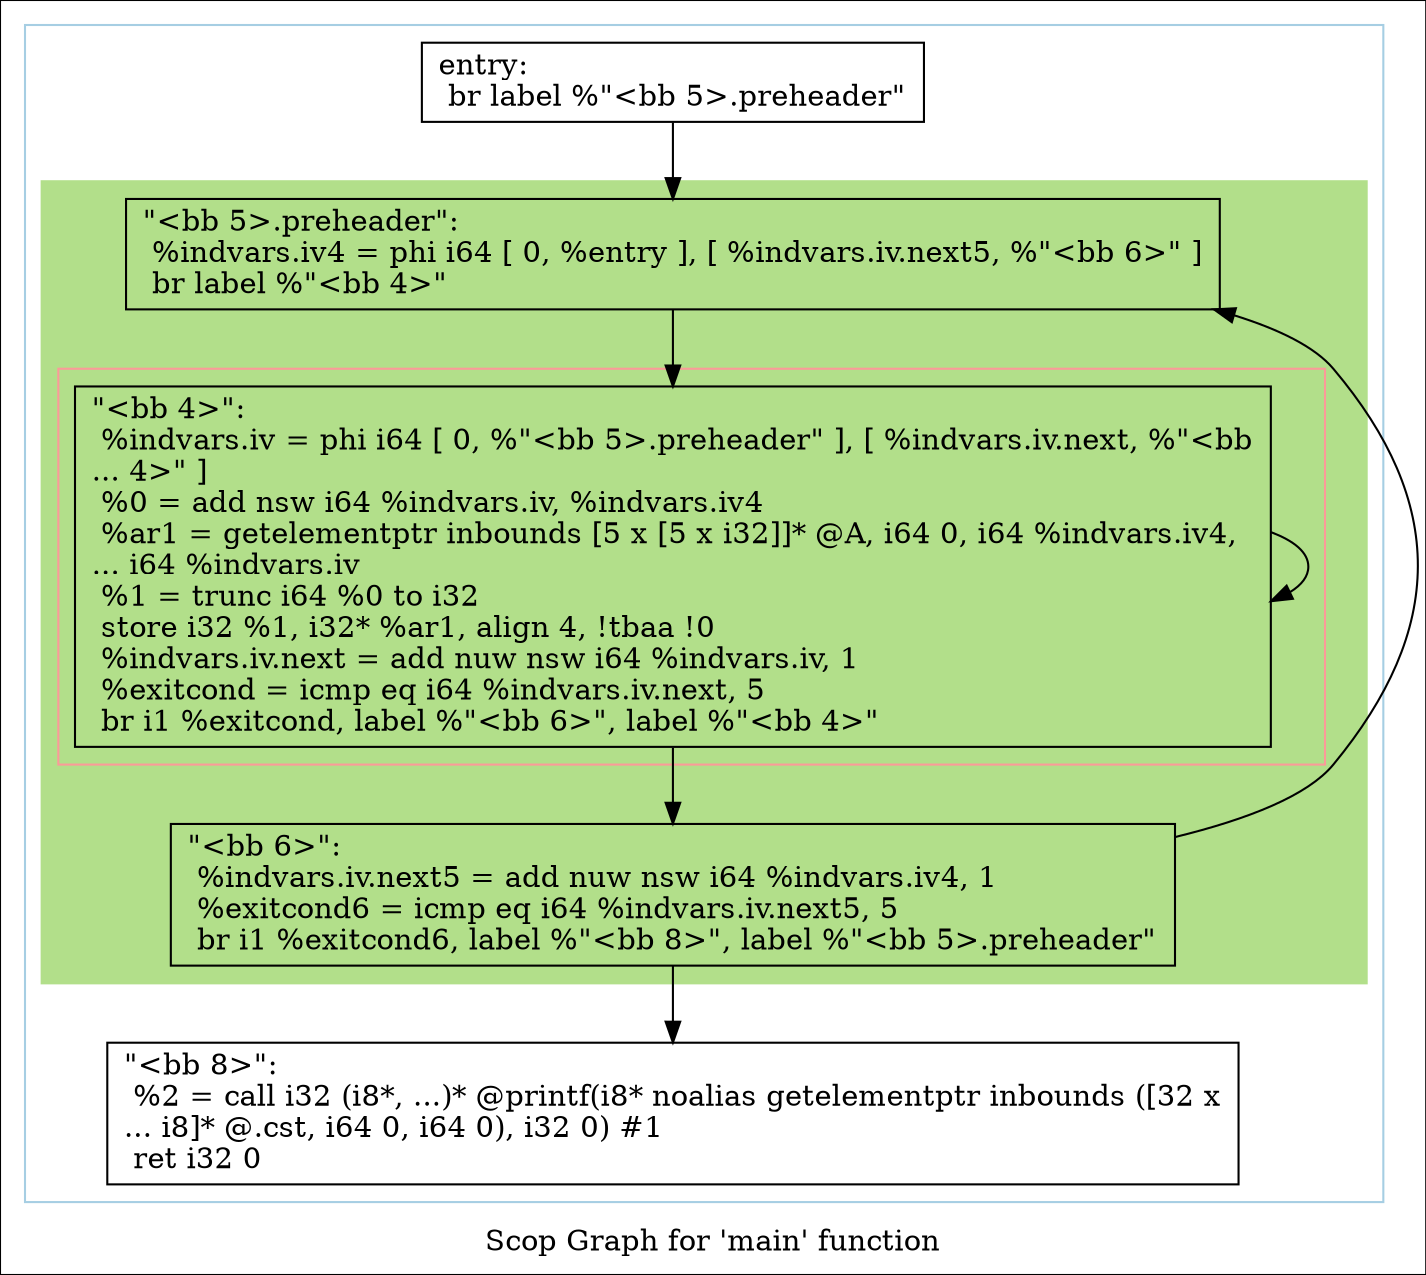 digraph "Scop Graph for 'main' function" {
	label="Scop Graph for 'main' function";

	Node0x148b770 [shape=record,label="{entry:\l  br label %\"\<bb 5\>.preheader\"\l}"];
	Node0x148b770 -> Node0x148c0d0;
	Node0x148c0d0 [shape=record,label="{\"\<bb 5\>.preheader\":                               \l  %indvars.iv4 = phi i64 [ 0, %entry ], [ %indvars.iv.next5, %\"\<bb 6\>\" ]\l  br label %\"\<bb 4\>\"\l}"];
	Node0x148c0d0 -> Node0x148b740;
	Node0x148b740 [shape=record,label="{\"\<bb 4\>\":                                         \l  %indvars.iv = phi i64 [ 0, %\"\<bb 5\>.preheader\" ], [ %indvars.iv.next, %\"\<bb\l... 4\>\" ]\l  %0 = add nsw i64 %indvars.iv, %indvars.iv4\l  %ar1 = getelementptr inbounds [5 x [5 x i32]]* @A, i64 0, i64 %indvars.iv4,\l... i64 %indvars.iv\l  %1 = trunc i64 %0 to i32\l  store i32 %1, i32* %ar1, align 4, !tbaa !0\l  %indvars.iv.next = add nuw nsw i64 %indvars.iv, 1\l  %exitcond = icmp eq i64 %indvars.iv.next, 5\l  br i1 %exitcond, label %\"\<bb 6\>\", label %\"\<bb 4\>\"\l}"];
	Node0x148b740 -> Node0x148bf20;
	Node0x148b740 -> Node0x148b740[constraint=false];
	Node0x148bf20 [shape=record,label="{\"\<bb 6\>\":                                         \l  %indvars.iv.next5 = add nuw nsw i64 %indvars.iv4, 1\l  %exitcond6 = icmp eq i64 %indvars.iv.next5, 5\l  br i1 %exitcond6, label %\"\<bb 8\>\", label %\"\<bb 5\>.preheader\"\l}"];
	Node0x148bf20 -> Node0x148c070;
	Node0x148bf20 -> Node0x148c0d0[constraint=false];
	Node0x148c070 [shape=record,label="{\"\<bb 8\>\":                                         \l  %2 = call i32 (i8*, ...)* @printf(i8* noalias getelementptr inbounds ([32 x\l... i8]* @.cst, i64 0, i64 0), i32 0) #1\l  ret i32 0\l}"];
	colorscheme = "paired12"
        subgraph cluster_0x148b790 {
          label = "";
          style = solid;
          color = 1
          subgraph cluster_0x148c200 {
            label = "";
            style = filled;
            color = 3            subgraph cluster_0x148b960 {
              label = "";
              style = solid;
              color = 5
              Node0x148b740;
            }
            Node0x148c0d0;
            Node0x148bf20;
          }
          Node0x148b770;
          Node0x148c070;
        }
}
